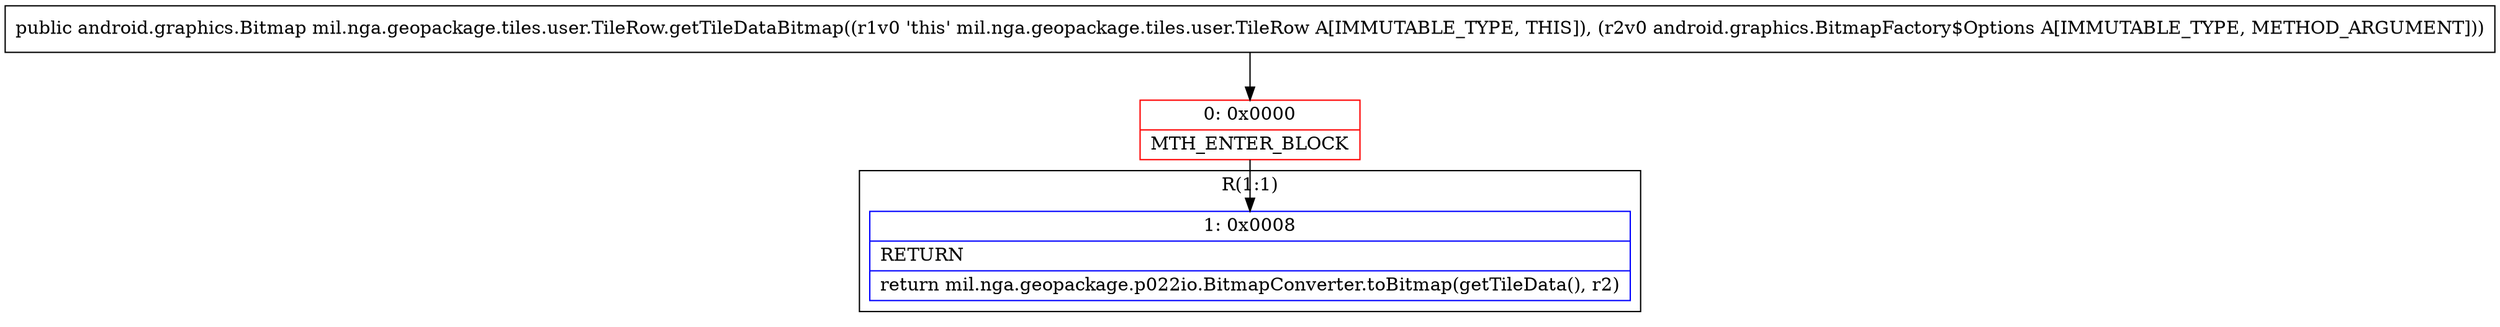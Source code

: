 digraph "CFG formil.nga.geopackage.tiles.user.TileRow.getTileDataBitmap(Landroid\/graphics\/BitmapFactory$Options;)Landroid\/graphics\/Bitmap;" {
subgraph cluster_Region_1870291551 {
label = "R(1:1)";
node [shape=record,color=blue];
Node_1 [shape=record,label="{1\:\ 0x0008|RETURN\l|return mil.nga.geopackage.p022io.BitmapConverter.toBitmap(getTileData(), r2)\l}"];
}
Node_0 [shape=record,color=red,label="{0\:\ 0x0000|MTH_ENTER_BLOCK\l}"];
MethodNode[shape=record,label="{public android.graphics.Bitmap mil.nga.geopackage.tiles.user.TileRow.getTileDataBitmap((r1v0 'this' mil.nga.geopackage.tiles.user.TileRow A[IMMUTABLE_TYPE, THIS]), (r2v0 android.graphics.BitmapFactory$Options A[IMMUTABLE_TYPE, METHOD_ARGUMENT])) }"];
MethodNode -> Node_0;
Node_0 -> Node_1;
}

